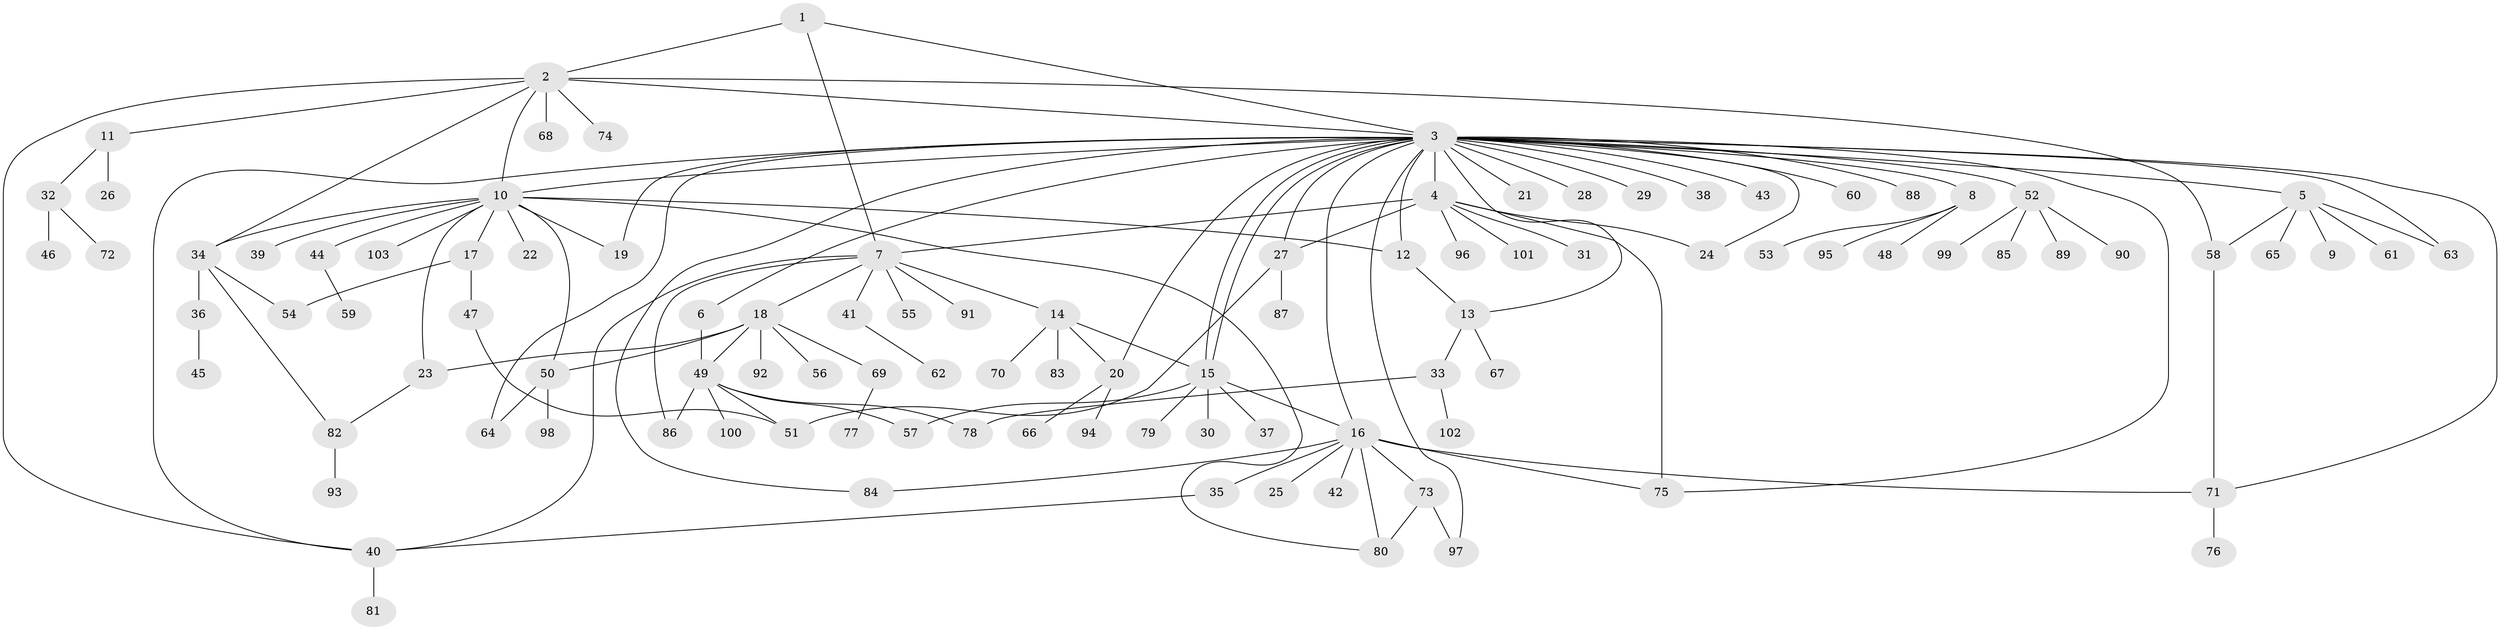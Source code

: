 // Generated by graph-tools (version 1.1) at 2025/49/03/09/25 03:49:59]
// undirected, 103 vertices, 139 edges
graph export_dot {
graph [start="1"]
  node [color=gray90,style=filled];
  1;
  2;
  3;
  4;
  5;
  6;
  7;
  8;
  9;
  10;
  11;
  12;
  13;
  14;
  15;
  16;
  17;
  18;
  19;
  20;
  21;
  22;
  23;
  24;
  25;
  26;
  27;
  28;
  29;
  30;
  31;
  32;
  33;
  34;
  35;
  36;
  37;
  38;
  39;
  40;
  41;
  42;
  43;
  44;
  45;
  46;
  47;
  48;
  49;
  50;
  51;
  52;
  53;
  54;
  55;
  56;
  57;
  58;
  59;
  60;
  61;
  62;
  63;
  64;
  65;
  66;
  67;
  68;
  69;
  70;
  71;
  72;
  73;
  74;
  75;
  76;
  77;
  78;
  79;
  80;
  81;
  82;
  83;
  84;
  85;
  86;
  87;
  88;
  89;
  90;
  91;
  92;
  93;
  94;
  95;
  96;
  97;
  98;
  99;
  100;
  101;
  102;
  103;
  1 -- 2;
  1 -- 3;
  1 -- 7;
  2 -- 3;
  2 -- 10;
  2 -- 11;
  2 -- 34;
  2 -- 40;
  2 -- 58;
  2 -- 68;
  2 -- 74;
  3 -- 4;
  3 -- 5;
  3 -- 6;
  3 -- 8;
  3 -- 10;
  3 -- 12;
  3 -- 13;
  3 -- 15;
  3 -- 15;
  3 -- 16;
  3 -- 19;
  3 -- 20;
  3 -- 21;
  3 -- 24;
  3 -- 27;
  3 -- 28;
  3 -- 29;
  3 -- 38;
  3 -- 40;
  3 -- 43;
  3 -- 52;
  3 -- 60;
  3 -- 63;
  3 -- 64;
  3 -- 71;
  3 -- 75;
  3 -- 84;
  3 -- 88;
  3 -- 97;
  4 -- 7;
  4 -- 24;
  4 -- 27;
  4 -- 31;
  4 -- 75;
  4 -- 96;
  4 -- 101;
  5 -- 9;
  5 -- 58;
  5 -- 61;
  5 -- 63;
  5 -- 65;
  6 -- 49;
  7 -- 14;
  7 -- 18;
  7 -- 40;
  7 -- 41;
  7 -- 55;
  7 -- 86;
  7 -- 91;
  8 -- 48;
  8 -- 53;
  8 -- 95;
  10 -- 12;
  10 -- 17;
  10 -- 19;
  10 -- 22;
  10 -- 23;
  10 -- 34;
  10 -- 39;
  10 -- 44;
  10 -- 50;
  10 -- 80;
  10 -- 103;
  11 -- 26;
  11 -- 32;
  12 -- 13;
  13 -- 33;
  13 -- 67;
  14 -- 15;
  14 -- 20;
  14 -- 70;
  14 -- 83;
  15 -- 16;
  15 -- 30;
  15 -- 37;
  15 -- 57;
  15 -- 79;
  16 -- 25;
  16 -- 35;
  16 -- 42;
  16 -- 71;
  16 -- 73;
  16 -- 75;
  16 -- 80;
  16 -- 84;
  17 -- 47;
  17 -- 54;
  18 -- 23;
  18 -- 49;
  18 -- 50;
  18 -- 56;
  18 -- 69;
  18 -- 92;
  20 -- 66;
  20 -- 94;
  23 -- 82;
  27 -- 51;
  27 -- 87;
  32 -- 46;
  32 -- 72;
  33 -- 78;
  33 -- 102;
  34 -- 36;
  34 -- 54;
  34 -- 82;
  35 -- 40;
  36 -- 45;
  40 -- 81;
  41 -- 62;
  44 -- 59;
  47 -- 51;
  49 -- 51;
  49 -- 57;
  49 -- 78;
  49 -- 86;
  49 -- 100;
  50 -- 64;
  50 -- 98;
  52 -- 85;
  52 -- 89;
  52 -- 90;
  52 -- 99;
  58 -- 71;
  69 -- 77;
  71 -- 76;
  73 -- 80;
  73 -- 97;
  82 -- 93;
}
